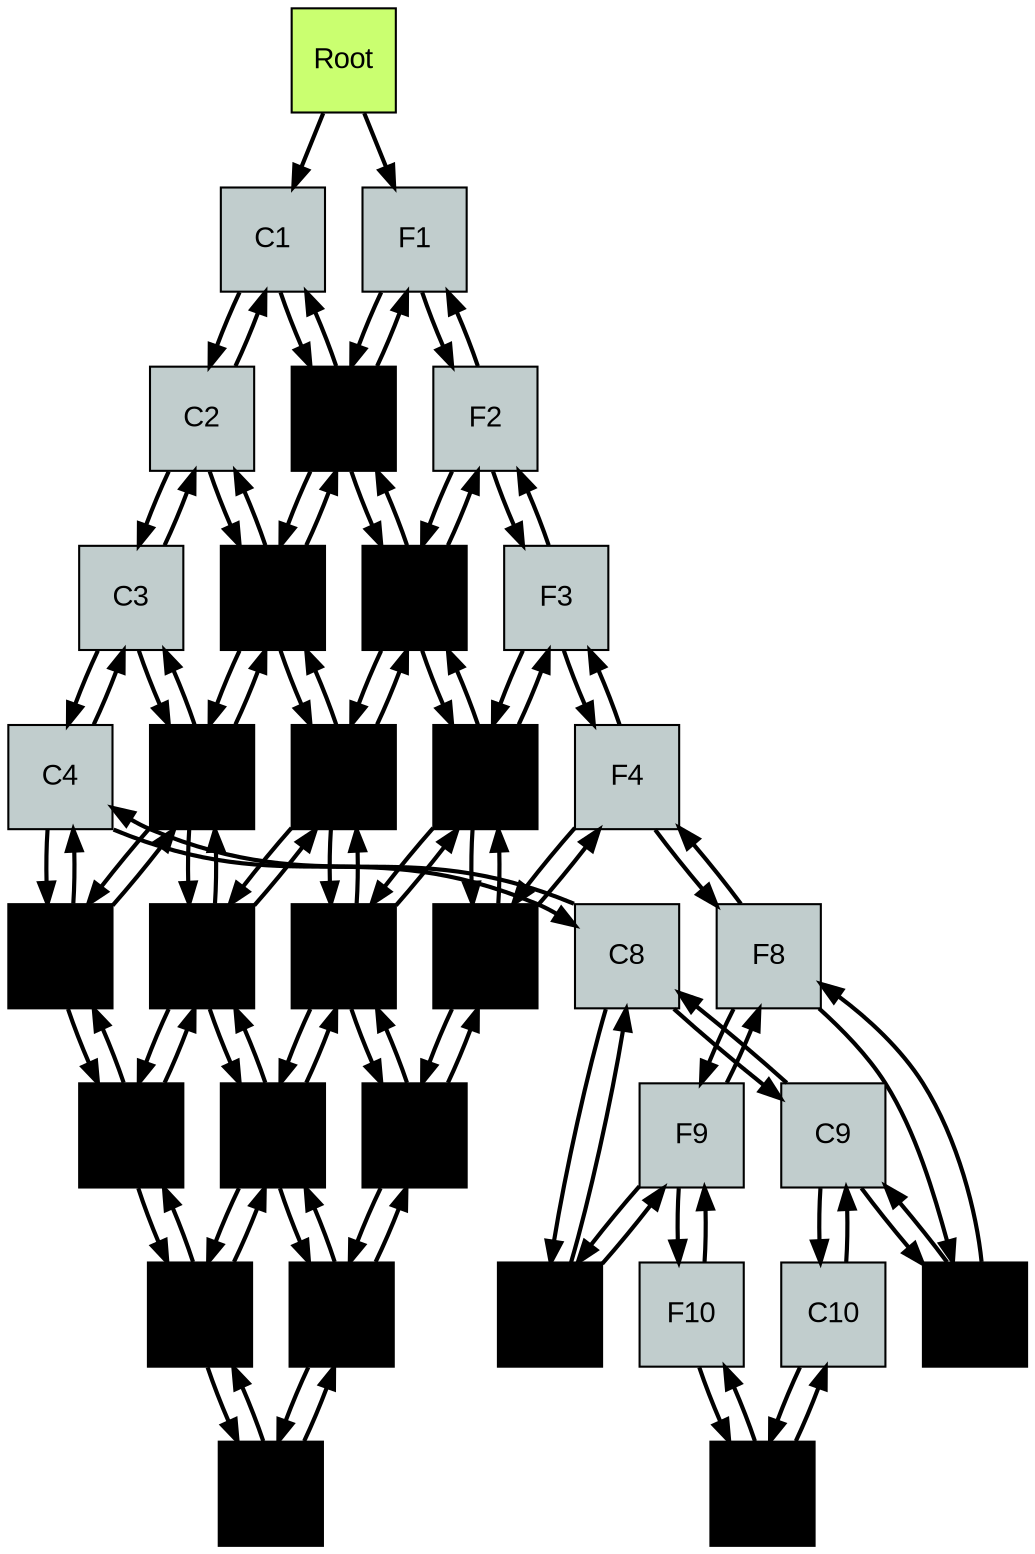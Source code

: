 digraph G{
    node[shape=box, width=0.7, height=0.7, fontname="Arial", fillcolor="white", style=filled]
    edge[style = "bold"]
    node[label = "Root" fillcolor="darkolivegreen1" pos = "-1,1!"]raiz;
	node[label = "F1" fillcolor="azure3" pos="-1,-0!" shape=box]x1;
	node[label = "F2" fillcolor="azure3" pos="-1,-1!" shape=box]x2;
	node[label = "F3" fillcolor="azure3" pos="-1,-2!" shape=box]x3;
	node[label = "F4" fillcolor="azure3" pos="-1,-3!" shape=box]x4;
	node[label = "F8" fillcolor="azure3" pos="-1,-4!" shape=box]x8;
	node[label = "F9" fillcolor="azure3" pos="-1,-5!" shape=box]x9;
	node[label = "F10" fillcolor="azure3" pos="-1,-6!" shape=box]x10;
	x1->x2;
	x1->x2[dir=back];
	x2->x3;
	x2->x3[dir=back];
	x3->x4;
	x3->x4[dir=back];
	x4->x8;
	x4->x8[dir=back];
	x8->x9;
	x8->x9[dir=back];
	x9->x10;
	x9->x10[dir=back];
	raiz->x1;
	node[label = "C1" fillcolor="azure3" pos = "0,1!" shape=box]y1;
	node[label = "C2" fillcolor="azure3" pos = "1,1!" shape=box]y2;
	node[label = "C3" fillcolor="azure3" pos = "2,1!" shape=box]y3;
	node[label = "C4" fillcolor="azure3" pos = "3,1!" shape=box]y4;
	node[label = "C8" fillcolor="azure3" pos = "4,1!" shape=box]y8;
	node[label = "C9" fillcolor="azure3" pos = "5,1!" shape=box]y9;
	node[label = "C10" fillcolor="azure3" pos = "6,1!" shape=box]y10;
	y1->y2;
	y1->y2[dir=back];
	y2->y3;
	y2->y3[dir=back];
	y3->y4;
	y3->y4[dir=back];
	y4->y8;
	y4->y8[dir=back];
	y8->y9;
	y8->y9[dir=back];
	y9->y10;
	y9->y10[dir=back];
	raiz->y1;
	node[label="*" fillcolor="black" pos="0,-0!" shape=box]i1_1;
	node[label="*" fillcolor="black" pos="1,-0!" shape=box]i1_2;
	node[label="*" fillcolor="black" pos="2,-0!" shape=box]i1_3;
	node[label="*" fillcolor="black" pos="3,-0!" shape=box]i1_4;
	i1_1->i1_2;
	i1_1->i1_2[dir=back];
	i1_2->i1_3;
	i1_2->i1_3[dir=back];
	i1_3->i1_4;
	i1_3->i1_4[dir=back];
	x1->i1_1;
	x1->i1_1[dir=back];
	node[label="*" fillcolor="black" pos="0,-1!" shape=box]i2_1;
	node[label="*" fillcolor="black" pos="1,-1!" shape=box]i2_2;
	node[label="*" fillcolor="black" pos="2,-1!" shape=box]i2_3;
	node[label="*" fillcolor="black" pos="3,-1!" shape=box]i2_4;
	i2_1->i2_2;
	i2_1->i2_2[dir=back];
	i2_2->i2_3;
	i2_2->i2_3[dir=back];
	i2_3->i2_4;
	i2_3->i2_4[dir=back];
	x2->i2_1;
	x2->i2_1[dir=back];
	node[label="*" fillcolor="black" pos="0,-2!" shape=box]i3_1;
	node[label="*" fillcolor="black" pos="1,-2!" shape=box]i3_2;
	node[label="*" fillcolor="black" pos="2,-2!" shape=box]i3_3;
	node[label="*" fillcolor="black" pos="3,-2!" shape=box]i3_4;
	i3_1->i3_2;
	i3_1->i3_2[dir=back];
	i3_2->i3_3;
	i3_2->i3_3[dir=back];
	i3_3->i3_4;
	i3_3->i3_4[dir=back];
	x3->i3_1;
	x3->i3_1[dir=back];
	node[label="*" fillcolor="black" pos="0,-3!" shape=box]i4_1;
	node[label="*" fillcolor="black" pos="1,-3!" shape=box]i4_2;
	node[label="*" fillcolor="black" pos="2,-3!" shape=box]i4_3;
	node[label="*" fillcolor="black" pos="3,-3!" shape=box]i4_4;
	i4_1->i4_2;
	i4_1->i4_2[dir=back];
	i4_2->i4_3;
	i4_2->i4_3[dir=back];
	i4_3->i4_4;
	i4_3->i4_4[dir=back];
	x4->i4_1;
	x4->i4_1[dir=back];
	node[label="*" fillcolor="black" pos="5,-4!" shape=box]i8_9;
	x8->i8_9;
	x8->i8_9[dir=back];
	node[label="*" fillcolor="black" pos="4,-5!" shape=box]i9_8;
	x9->i9_8;
	x9->i9_8[dir=back];
	node[label="*" fillcolor="black" pos="6,-6!" shape=box]i10_10;
	x10->i10_10;
	x10->i10_10[dir=back];
	i1_1->i2_1;
	i1_1->i2_1[dir=back];
	i2_1->i3_1;
	i2_1->i3_1[dir=back];
	i3_1->i4_1;
	i3_1->i4_1[dir=back];
	y1->i1_1;
	y1->i1_1[dir=back];
	i1_2->i2_2;
	i1_2->i2_2[dir=back];
	i2_2->i3_2;
	i2_2->i3_2[dir=back];
	i3_2->i4_2;
	i3_2->i4_2[dir=back];
	y2->i1_2;
	y2->i1_2[dir=back];
	i1_3->i2_3;
	i1_3->i2_3[dir=back];
	i2_3->i3_3;
	i2_3->i3_3[dir=back];
	i3_3->i4_3;
	i3_3->i4_3[dir=back];
	y3->i1_3;
	y3->i1_3[dir=back];
	i1_4->i2_4;
	i1_4->i2_4[dir=back];
	i2_4->i3_4;
	i2_4->i3_4[dir=back];
	i3_4->i4_4;
	i3_4->i4_4[dir=back];
	y4->i1_4;
	y4->i1_4[dir=back];
	y8->i9_8;
	y8->i9_8[dir=back];
	y9->i8_9;
	y9->i8_9[dir=back];
	y10->i10_10;
	y10->i10_10[dir=back];
}